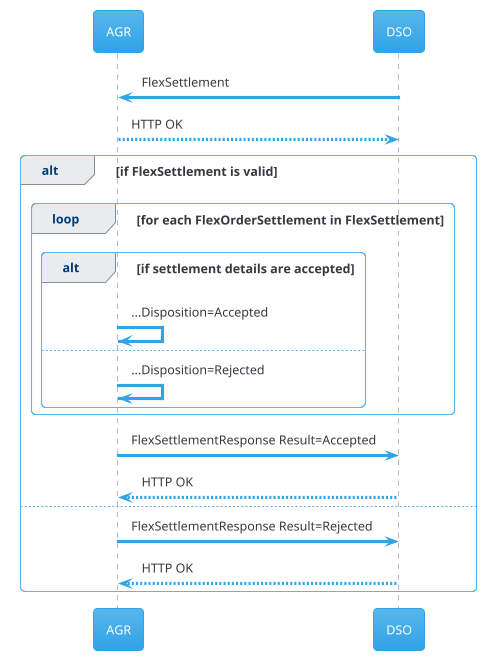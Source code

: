 @startuml
!theme cerulean

participant AGR
participant DSO

AGR <- DSO: FlexSettlement
AGR --> DSO: HTTP OK

alt if FlexSettlement is valid
  loop for each FlexOrderSettlement in FlexSettlement
    alt if settlement details are accepted
      AGR -> AGR: ...Disposition=Accepted
    else
      AGR -> AGR: ...Disposition=Rejected
    end
  end
  AGR -> DSO: FlexSettlementResponse Result=Accepted
  AGR <-- DSO: HTTP OK
else
    AGR -> DSO: FlexSettlementResponse Result=Rejected
    AGR <-- DSO: HTTP OK
end

@enduml